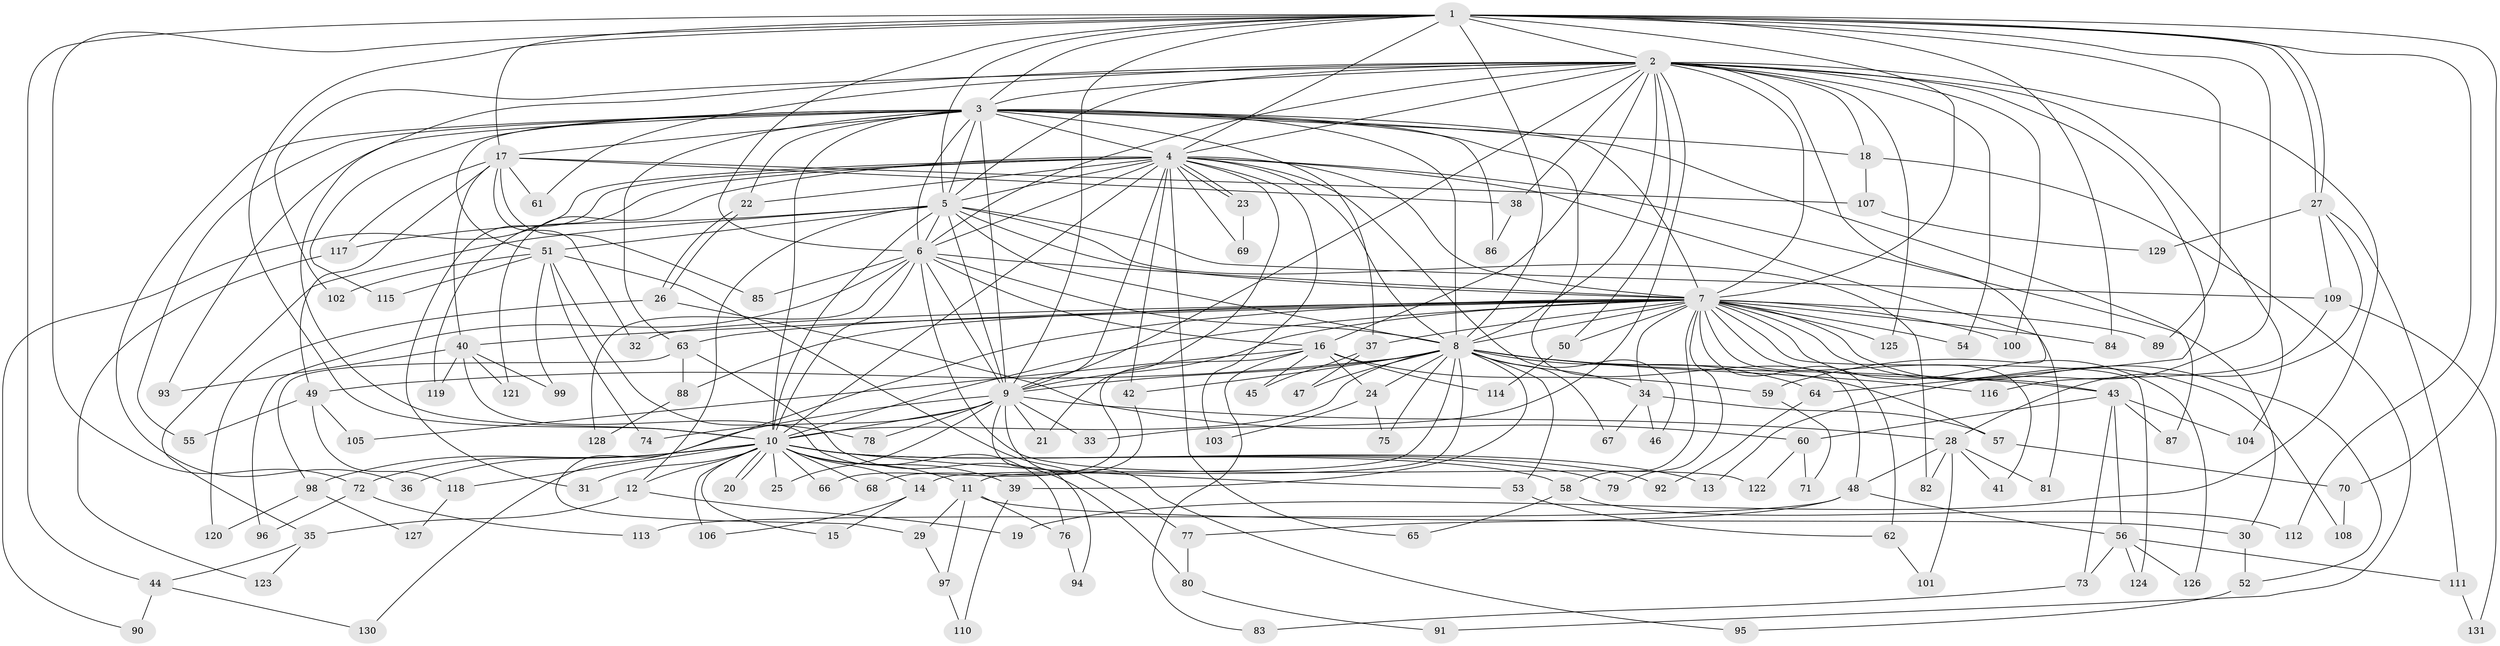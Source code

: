 // coarse degree distribution, {19: 0.02040816326530612, 20: 0.01020408163265306, 28: 0.02040816326530612, 23: 0.01020408163265306, 18: 0.01020408163265306, 22: 0.01020408163265306, 25: 0.01020408163265306, 7: 0.030612244897959183, 5: 0.04081632653061224, 2: 0.47959183673469385, 4: 0.09183673469387756, 10: 0.01020408163265306, 3: 0.22448979591836735, 6: 0.02040816326530612, 9: 0.01020408163265306}
// Generated by graph-tools (version 1.1) at 2025/41/03/06/25 10:41:36]
// undirected, 131 vertices, 287 edges
graph export_dot {
graph [start="1"]
  node [color=gray90,style=filled];
  1;
  2;
  3;
  4;
  5;
  6;
  7;
  8;
  9;
  10;
  11;
  12;
  13;
  14;
  15;
  16;
  17;
  18;
  19;
  20;
  21;
  22;
  23;
  24;
  25;
  26;
  27;
  28;
  29;
  30;
  31;
  32;
  33;
  34;
  35;
  36;
  37;
  38;
  39;
  40;
  41;
  42;
  43;
  44;
  45;
  46;
  47;
  48;
  49;
  50;
  51;
  52;
  53;
  54;
  55;
  56;
  57;
  58;
  59;
  60;
  61;
  62;
  63;
  64;
  65;
  66;
  67;
  68;
  69;
  70;
  71;
  72;
  73;
  74;
  75;
  76;
  77;
  78;
  79;
  80;
  81;
  82;
  83;
  84;
  85;
  86;
  87;
  88;
  89;
  90;
  91;
  92;
  93;
  94;
  95;
  96;
  97;
  98;
  99;
  100;
  101;
  102;
  103;
  104;
  105;
  106;
  107;
  108;
  109;
  110;
  111;
  112;
  113;
  114;
  115;
  116;
  117;
  118;
  119;
  120;
  121;
  122;
  123;
  124;
  125;
  126;
  127;
  128;
  129;
  130;
  131;
  1 -- 2;
  1 -- 3;
  1 -- 4;
  1 -- 5;
  1 -- 6;
  1 -- 7;
  1 -- 8;
  1 -- 9;
  1 -- 10;
  1 -- 13;
  1 -- 17;
  1 -- 27;
  1 -- 27;
  1 -- 44;
  1 -- 70;
  1 -- 72;
  1 -- 84;
  1 -- 89;
  1 -- 112;
  2 -- 3;
  2 -- 4;
  2 -- 5;
  2 -- 6;
  2 -- 7;
  2 -- 8;
  2 -- 9;
  2 -- 10;
  2 -- 16;
  2 -- 18;
  2 -- 19;
  2 -- 33;
  2 -- 38;
  2 -- 50;
  2 -- 54;
  2 -- 59;
  2 -- 61;
  2 -- 64;
  2 -- 100;
  2 -- 102;
  2 -- 104;
  2 -- 125;
  3 -- 4;
  3 -- 5;
  3 -- 6;
  3 -- 7;
  3 -- 8;
  3 -- 9;
  3 -- 10;
  3 -- 17;
  3 -- 18;
  3 -- 22;
  3 -- 36;
  3 -- 37;
  3 -- 48;
  3 -- 51;
  3 -- 55;
  3 -- 63;
  3 -- 86;
  3 -- 87;
  3 -- 93;
  3 -- 115;
  4 -- 5;
  4 -- 6;
  4 -- 7;
  4 -- 8;
  4 -- 9;
  4 -- 10;
  4 -- 21;
  4 -- 22;
  4 -- 23;
  4 -- 23;
  4 -- 30;
  4 -- 31;
  4 -- 42;
  4 -- 46;
  4 -- 65;
  4 -- 69;
  4 -- 81;
  4 -- 90;
  4 -- 103;
  4 -- 119;
  4 -- 121;
  5 -- 6;
  5 -- 7;
  5 -- 8;
  5 -- 9;
  5 -- 10;
  5 -- 12;
  5 -- 35;
  5 -- 51;
  5 -- 82;
  5 -- 109;
  5 -- 117;
  6 -- 7;
  6 -- 8;
  6 -- 9;
  6 -- 10;
  6 -- 16;
  6 -- 85;
  6 -- 96;
  6 -- 122;
  6 -- 128;
  7 -- 8;
  7 -- 9;
  7 -- 10;
  7 -- 29;
  7 -- 32;
  7 -- 34;
  7 -- 37;
  7 -- 40;
  7 -- 41;
  7 -- 43;
  7 -- 50;
  7 -- 52;
  7 -- 54;
  7 -- 58;
  7 -- 62;
  7 -- 63;
  7 -- 79;
  7 -- 84;
  7 -- 88;
  7 -- 89;
  7 -- 100;
  7 -- 108;
  7 -- 124;
  7 -- 125;
  7 -- 126;
  8 -- 9;
  8 -- 10;
  8 -- 11;
  8 -- 14;
  8 -- 24;
  8 -- 34;
  8 -- 39;
  8 -- 42;
  8 -- 43;
  8 -- 47;
  8 -- 49;
  8 -- 53;
  8 -- 57;
  8 -- 64;
  8 -- 67;
  8 -- 75;
  8 -- 116;
  9 -- 10;
  9 -- 21;
  9 -- 25;
  9 -- 28;
  9 -- 33;
  9 -- 74;
  9 -- 78;
  9 -- 94;
  9 -- 95;
  9 -- 130;
  10 -- 11;
  10 -- 12;
  10 -- 13;
  10 -- 14;
  10 -- 15;
  10 -- 20;
  10 -- 20;
  10 -- 25;
  10 -- 31;
  10 -- 36;
  10 -- 39;
  10 -- 53;
  10 -- 58;
  10 -- 66;
  10 -- 68;
  10 -- 72;
  10 -- 79;
  10 -- 92;
  10 -- 98;
  10 -- 106;
  10 -- 118;
  11 -- 29;
  11 -- 30;
  11 -- 76;
  11 -- 97;
  12 -- 19;
  12 -- 35;
  14 -- 15;
  14 -- 106;
  16 -- 24;
  16 -- 45;
  16 -- 59;
  16 -- 66;
  16 -- 83;
  16 -- 105;
  16 -- 114;
  17 -- 32;
  17 -- 38;
  17 -- 40;
  17 -- 49;
  17 -- 61;
  17 -- 85;
  17 -- 107;
  17 -- 117;
  18 -- 91;
  18 -- 107;
  22 -- 26;
  22 -- 26;
  23 -- 69;
  24 -- 75;
  24 -- 103;
  26 -- 60;
  26 -- 120;
  27 -- 28;
  27 -- 109;
  27 -- 111;
  27 -- 129;
  28 -- 41;
  28 -- 48;
  28 -- 81;
  28 -- 82;
  28 -- 101;
  29 -- 97;
  30 -- 52;
  34 -- 46;
  34 -- 57;
  34 -- 67;
  35 -- 44;
  35 -- 123;
  37 -- 45;
  37 -- 47;
  38 -- 86;
  39 -- 110;
  40 -- 76;
  40 -- 93;
  40 -- 99;
  40 -- 119;
  40 -- 121;
  42 -- 68;
  43 -- 56;
  43 -- 60;
  43 -- 73;
  43 -- 87;
  43 -- 104;
  44 -- 90;
  44 -- 130;
  48 -- 56;
  48 -- 77;
  48 -- 113;
  49 -- 55;
  49 -- 105;
  49 -- 118;
  50 -- 114;
  51 -- 74;
  51 -- 77;
  51 -- 78;
  51 -- 99;
  51 -- 102;
  51 -- 115;
  52 -- 95;
  53 -- 62;
  56 -- 73;
  56 -- 111;
  56 -- 124;
  56 -- 126;
  57 -- 70;
  58 -- 65;
  58 -- 112;
  59 -- 71;
  60 -- 71;
  60 -- 122;
  62 -- 101;
  63 -- 80;
  63 -- 88;
  63 -- 98;
  64 -- 92;
  70 -- 108;
  72 -- 96;
  72 -- 113;
  73 -- 83;
  76 -- 94;
  77 -- 80;
  80 -- 91;
  88 -- 128;
  97 -- 110;
  98 -- 120;
  98 -- 127;
  107 -- 129;
  109 -- 116;
  109 -- 131;
  111 -- 131;
  117 -- 123;
  118 -- 127;
}

